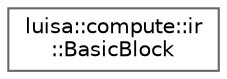 digraph "类继承关系图"
{
 // LATEX_PDF_SIZE
  bgcolor="transparent";
  edge [fontname=Helvetica,fontsize=10,labelfontname=Helvetica,labelfontsize=10];
  node [fontname=Helvetica,fontsize=10,shape=box,height=0.2,width=0.4];
  rankdir="LR";
  Node0 [id="Node000000",label="luisa::compute::ir\l::BasicBlock",height=0.2,width=0.4,color="grey40", fillcolor="white", style="filled",URL="$structluisa_1_1compute_1_1ir_1_1_basic_block.html",tooltip=" "];
}
